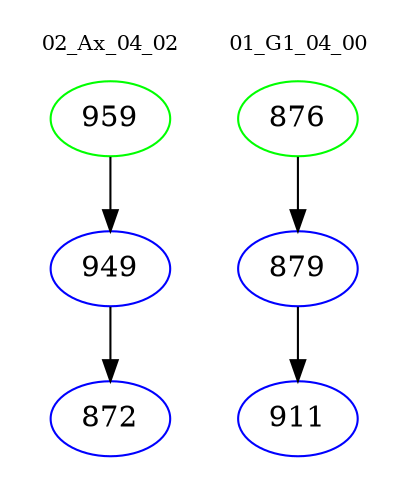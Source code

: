 digraph{
subgraph cluster_0 {
color = white
label = "02_Ax_04_02";
fontsize=10;
T0_959 [label="959", color="green"]
T0_959 -> T0_949 [color="black"]
T0_949 [label="949", color="blue"]
T0_949 -> T0_872 [color="black"]
T0_872 [label="872", color="blue"]
}
subgraph cluster_1 {
color = white
label = "01_G1_04_00";
fontsize=10;
T1_876 [label="876", color="green"]
T1_876 -> T1_879 [color="black"]
T1_879 [label="879", color="blue"]
T1_879 -> T1_911 [color="black"]
T1_911 [label="911", color="blue"]
}
}
